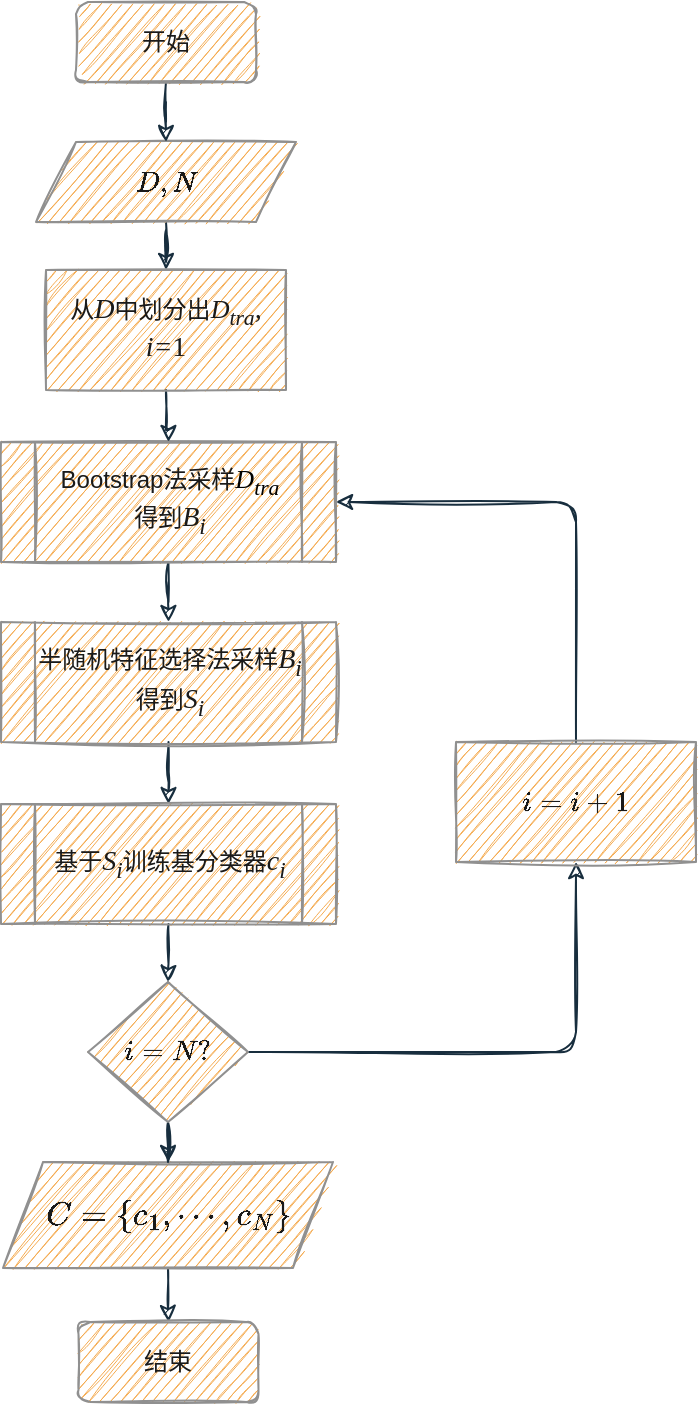 <mxfile version="16.5.6" type="github">
  <diagram id="C5RBs43oDa-KdzZeNtuy" name="Page-1">
    <mxGraphModel dx="1038" dy="523" grid="1" gridSize="10" guides="1" tooltips="1" connect="1" arrows="1" fold="1" page="1" pageScale="1" pageWidth="827" pageHeight="1169" background="none" math="1" shadow="0">
      <root>
        <mxCell id="WIyWlLk6GJQsqaUBKTNV-0" />
        <mxCell id="WIyWlLk6GJQsqaUBKTNV-1" parent="WIyWlLk6GJQsqaUBKTNV-0" />
        <mxCell id="pwJa00bvfoQst_XmWQNe-19" value="" style="edgeStyle=orthogonalEdgeStyle;rounded=0;orthogonalLoop=1;jettySize=auto;html=1;fontFamily=Times New Roman;fontSize=14;sketch=1;labelBackgroundColor=#EEEEEE;strokeColor=#182E3E;fontColor=#1A1A1A;" edge="1" parent="WIyWlLk6GJQsqaUBKTNV-1" source="pwJa00bvfoQst_XmWQNe-1" target="pwJa00bvfoQst_XmWQNe-15">
          <mxGeometry relative="1" as="geometry" />
        </mxCell>
        <mxCell id="pwJa00bvfoQst_XmWQNe-1" value="$$D,N$$" style="shape=parallelogram;perimeter=parallelogramPerimeter;whiteSpace=wrap;html=1;fixedSize=1;rounded=0;sketch=1;fontColor=#1A1A1A;strokeColor=#909090;fillColor=#F5AB50;" vertex="1" parent="WIyWlLk6GJQsqaUBKTNV-1">
          <mxGeometry x="110" y="120" width="130" height="40" as="geometry" />
        </mxCell>
        <mxCell id="pwJa00bvfoQst_XmWQNe-26" value="" style="edgeStyle=orthogonalEdgeStyle;rounded=0;orthogonalLoop=1;jettySize=auto;html=1;fontFamily=Times New Roman;fontSize=14;sketch=1;labelBackgroundColor=#EEEEEE;strokeColor=#182E3E;fontColor=#1A1A1A;" edge="1" parent="WIyWlLk6GJQsqaUBKTNV-1" source="pwJa00bvfoQst_XmWQNe-3" target="pwJa00bvfoQst_XmWQNe-4">
          <mxGeometry relative="1" as="geometry" />
        </mxCell>
        <mxCell id="pwJa00bvfoQst_XmWQNe-3" value="&lt;font style=&quot;font-size: 14px&quot;&gt;$$C=\left \{ c_{1},\cdots ,c_{N}&amp;nbsp; &amp;nbsp;\right \}&amp;nbsp;&lt;br&gt;$$&lt;/font&gt;" style="shape=parallelogram;perimeter=parallelogramPerimeter;whiteSpace=wrap;html=1;fixedSize=1;rounded=0;sketch=1;fontColor=#1A1A1A;strokeColor=#909090;fillColor=#F5AB50;" vertex="1" parent="WIyWlLk6GJQsqaUBKTNV-1">
          <mxGeometry x="93.5" y="630" width="165" height="53" as="geometry" />
        </mxCell>
        <mxCell id="pwJa00bvfoQst_XmWQNe-4" value="结束" style="rounded=1;whiteSpace=wrap;html=1;fontSize=12;glass=0;strokeWidth=1;shadow=0;sketch=1;fillColor=#F5AB50;strokeColor=#909090;fontColor=#1A1A1A;" vertex="1" parent="WIyWlLk6GJQsqaUBKTNV-1">
          <mxGeometry x="131.25" y="710" width="90" height="40" as="geometry" />
        </mxCell>
        <mxCell id="pwJa00bvfoQst_XmWQNe-21" value="" style="edgeStyle=orthogonalEdgeStyle;rounded=0;orthogonalLoop=1;jettySize=auto;html=1;fontFamily=Times New Roman;fontSize=14;sketch=1;labelBackgroundColor=#EEEEEE;strokeColor=#182E3E;fontColor=#1A1A1A;" edge="1" parent="WIyWlLk6GJQsqaUBKTNV-1" source="pwJa00bvfoQst_XmWQNe-8" target="pwJa00bvfoQst_XmWQNe-17">
          <mxGeometry relative="1" as="geometry" />
        </mxCell>
        <mxCell id="pwJa00bvfoQst_XmWQNe-8" value="&lt;span style=&quot;color: rgb(26 , 26 , 26)&quot;&gt;Bootstrap法采样&lt;/span&gt;&lt;i style=&quot;color: rgb(0 , 0 , 0) ; font-size: 13px&quot;&gt;&lt;font face=&quot;Times New Roman&quot;&gt;D&lt;sub&gt;tra&lt;/sub&gt;&lt;/font&gt;&lt;/i&gt;&lt;span style=&quot;color: rgb(26 , 26 , 26)&quot;&gt;&lt;br&gt;得到&lt;font face=&quot;Times New Roman&quot; style=&quot;font-size: 14px&quot;&gt;&lt;i&gt;B&lt;sub&gt;i&lt;/sub&gt;&lt;/i&gt;&lt;/font&gt;&lt;/span&gt;" style="shape=process;whiteSpace=wrap;html=1;backgroundOutline=1;sketch=1;fillColor=#F5AB50;strokeColor=#909090;fontColor=#1A1A1A;" vertex="1" parent="WIyWlLk6GJQsqaUBKTNV-1">
          <mxGeometry x="92.5" y="270" width="167.5" height="60" as="geometry" />
        </mxCell>
        <mxCell id="pwJa00bvfoQst_XmWQNe-25" value="" style="edgeStyle=orthogonalEdgeStyle;rounded=0;orthogonalLoop=1;jettySize=auto;html=1;fontFamily=Times New Roman;fontSize=14;sketch=1;labelBackgroundColor=#EEEEEE;strokeColor=#182E3E;fontColor=#1A1A1A;" edge="1" parent="WIyWlLk6GJQsqaUBKTNV-1" source="pwJa00bvfoQst_XmWQNe-10" target="pwJa00bvfoQst_XmWQNe-3">
          <mxGeometry relative="1" as="geometry" />
        </mxCell>
        <mxCell id="pwJa00bvfoQst_XmWQNe-29" style="edgeStyle=orthogonalEdgeStyle;curved=0;rounded=1;sketch=1;orthogonalLoop=1;jettySize=auto;html=1;entryX=0.5;entryY=1;entryDx=0;entryDy=0;fontColor=#1A1A1A;strokeColor=#182E3E;" edge="1" parent="WIyWlLk6GJQsqaUBKTNV-1" source="pwJa00bvfoQst_XmWQNe-10" target="pwJa00bvfoQst_XmWQNe-28">
          <mxGeometry relative="1" as="geometry" />
        </mxCell>
        <mxCell id="pwJa00bvfoQst_XmWQNe-10" value="$$i=N?$$" style="rhombus;whiteSpace=wrap;html=1;sketch=1;fillColor=#F5AB50;strokeColor=#909090;fontColor=#1A1A1A;" vertex="1" parent="WIyWlLk6GJQsqaUBKTNV-1">
          <mxGeometry x="136" y="540" width="80" height="70" as="geometry" />
        </mxCell>
        <mxCell id="pwJa00bvfoQst_XmWQNe-13" style="edgeStyle=orthogonalEdgeStyle;rounded=0;sketch=1;orthogonalLoop=1;jettySize=auto;html=1;entryX=0.5;entryY=0;entryDx=0;entryDy=0;fontSize=14;labelBackgroundColor=#EEEEEE;strokeColor=#182E3E;fontColor=#1A1A1A;" edge="1" parent="WIyWlLk6GJQsqaUBKTNV-1" source="pwJa00bvfoQst_XmWQNe-14" target="pwJa00bvfoQst_XmWQNe-1">
          <mxGeometry relative="1" as="geometry" />
        </mxCell>
        <mxCell id="pwJa00bvfoQst_XmWQNe-14" value="开始" style="rounded=1;whiteSpace=wrap;html=1;fontSize=12;glass=0;strokeWidth=1;shadow=0;sketch=1;fillColor=#F5AB50;strokeColor=#909090;fontColor=#1A1A1A;" vertex="1" parent="WIyWlLk6GJQsqaUBKTNV-1">
          <mxGeometry x="130" y="50" width="90" height="40" as="geometry" />
        </mxCell>
        <mxCell id="pwJa00bvfoQst_XmWQNe-20" value="" style="edgeStyle=orthogonalEdgeStyle;rounded=0;orthogonalLoop=1;jettySize=auto;html=1;fontFamily=Times New Roman;fontSize=14;sketch=1;labelBackgroundColor=#EEEEEE;strokeColor=#182E3E;fontColor=#1A1A1A;" edge="1" parent="WIyWlLk6GJQsqaUBKTNV-1" source="pwJa00bvfoQst_XmWQNe-15" target="pwJa00bvfoQst_XmWQNe-8">
          <mxGeometry relative="1" as="geometry" />
        </mxCell>
        <mxCell id="pwJa00bvfoQst_XmWQNe-15" value="从&lt;i&gt;&lt;font face=&quot;Times New Roman&quot; style=&quot;font-size: 14px&quot;&gt;D&lt;/font&gt;&lt;/i&gt;中划分出&lt;i style=&quot;font-size: 13px&quot;&gt;&lt;font face=&quot;Times New Roman&quot; style=&quot;font-size: 13px&quot;&gt;D&lt;sub&gt;tra&lt;/sub&gt;&lt;/font&gt;&lt;/i&gt;&lt;i style=&quot;font-family: &amp;#34;times new roman&amp;#34; ; font-size: 14px&quot;&gt;,&lt;br&gt;i=&lt;/i&gt;&lt;span style=&quot;font-family: &amp;#34;times new roman&amp;#34; ; font-size: 14px&quot;&gt;1&lt;/span&gt;&lt;i style=&quot;font-size: 13px&quot;&gt;&lt;font face=&quot;Times New Roman&quot; style=&quot;font-size: 13px&quot;&gt;&lt;sub&gt;&lt;br&gt;&lt;/sub&gt;&lt;/font&gt;&lt;/i&gt;" style="rounded=0;whiteSpace=wrap;html=1;sketch=1;fillColor=#F5AB50;strokeColor=#909090;fontColor=#1A1A1A;" vertex="1" parent="WIyWlLk6GJQsqaUBKTNV-1">
          <mxGeometry x="115" y="184" width="120" height="60" as="geometry" />
        </mxCell>
        <mxCell id="pwJa00bvfoQst_XmWQNe-23" value="" style="edgeStyle=orthogonalEdgeStyle;rounded=0;orthogonalLoop=1;jettySize=auto;html=1;fontFamily=Times New Roman;fontSize=14;sketch=1;labelBackgroundColor=#EEEEEE;strokeColor=#182E3E;fontColor=#1A1A1A;" edge="1" parent="WIyWlLk6GJQsqaUBKTNV-1" source="pwJa00bvfoQst_XmWQNe-17" target="pwJa00bvfoQst_XmWQNe-22">
          <mxGeometry relative="1" as="geometry" />
        </mxCell>
        <mxCell id="pwJa00bvfoQst_XmWQNe-17" value="&lt;span style=&quot;color: rgb(26 , 26 , 26)&quot;&gt;半随机特征选择法采样&lt;/span&gt;&lt;i style=&quot;font-family: &amp;#34;times new roman&amp;#34; ; font-size: 14px&quot;&gt;B&lt;sub&gt;i&lt;/sub&gt;&lt;/i&gt;&lt;span style=&quot;color: rgb(26 , 26 , 26)&quot;&gt;&lt;br&gt;得到&lt;/span&gt;&lt;i style=&quot;font-family: &amp;#34;times new roman&amp;#34; ; font-size: 14px&quot;&gt;S&lt;sub&gt;i&lt;/sub&gt;&lt;/i&gt;" style="shape=process;whiteSpace=wrap;html=1;backgroundOutline=1;sketch=1;fillColor=#F5AB50;strokeColor=#909090;fontColor=#1A1A1A;" vertex="1" parent="WIyWlLk6GJQsqaUBKTNV-1">
          <mxGeometry x="92.5" y="360" width="167.5" height="60" as="geometry" />
        </mxCell>
        <mxCell id="pwJa00bvfoQst_XmWQNe-24" value="" style="edgeStyle=orthogonalEdgeStyle;rounded=0;orthogonalLoop=1;jettySize=auto;html=1;fontFamily=Times New Roman;fontSize=14;sketch=1;labelBackgroundColor=#EEEEEE;strokeColor=#182E3E;fontColor=#1A1A1A;" edge="1" parent="WIyWlLk6GJQsqaUBKTNV-1" source="pwJa00bvfoQst_XmWQNe-22" target="pwJa00bvfoQst_XmWQNe-10">
          <mxGeometry relative="1" as="geometry" />
        </mxCell>
        <mxCell id="pwJa00bvfoQst_XmWQNe-22" value="基于&lt;i style=&quot;font-family: &amp;#34;times new roman&amp;#34; ; font-size: 14px&quot;&gt;S&lt;sub&gt;i&lt;/sub&gt;&lt;/i&gt;训练基分类器&lt;i style=&quot;font-family: &amp;#34;times new roman&amp;#34; ; font-size: 14px&quot;&gt;c&lt;sub&gt;i&lt;/sub&gt;&lt;/i&gt;" style="shape=process;whiteSpace=wrap;html=1;backgroundOutline=1;sketch=1;fillColor=#F5AB50;strokeColor=#909090;fontColor=#1A1A1A;" vertex="1" parent="WIyWlLk6GJQsqaUBKTNV-1">
          <mxGeometry x="92.5" y="451" width="167.5" height="60" as="geometry" />
        </mxCell>
        <mxCell id="pwJa00bvfoQst_XmWQNe-30" style="edgeStyle=orthogonalEdgeStyle;curved=0;rounded=1;sketch=1;orthogonalLoop=1;jettySize=auto;html=1;entryX=1;entryY=0.5;entryDx=0;entryDy=0;fontColor=#1A1A1A;strokeColor=#182E3E;" edge="1" parent="WIyWlLk6GJQsqaUBKTNV-1" source="pwJa00bvfoQst_XmWQNe-28" target="pwJa00bvfoQst_XmWQNe-8">
          <mxGeometry relative="1" as="geometry">
            <Array as="points">
              <mxPoint x="380" y="300" />
            </Array>
          </mxGeometry>
        </mxCell>
        <mxCell id="pwJa00bvfoQst_XmWQNe-28" value="$$i=i+1$$" style="rounded=0;whiteSpace=wrap;html=1;sketch=1;fontColor=#1A1A1A;strokeColor=#909090;fillColor=#F5AB50;" vertex="1" parent="WIyWlLk6GJQsqaUBKTNV-1">
          <mxGeometry x="320" y="420" width="120" height="60" as="geometry" />
        </mxCell>
      </root>
    </mxGraphModel>
  </diagram>
</mxfile>
